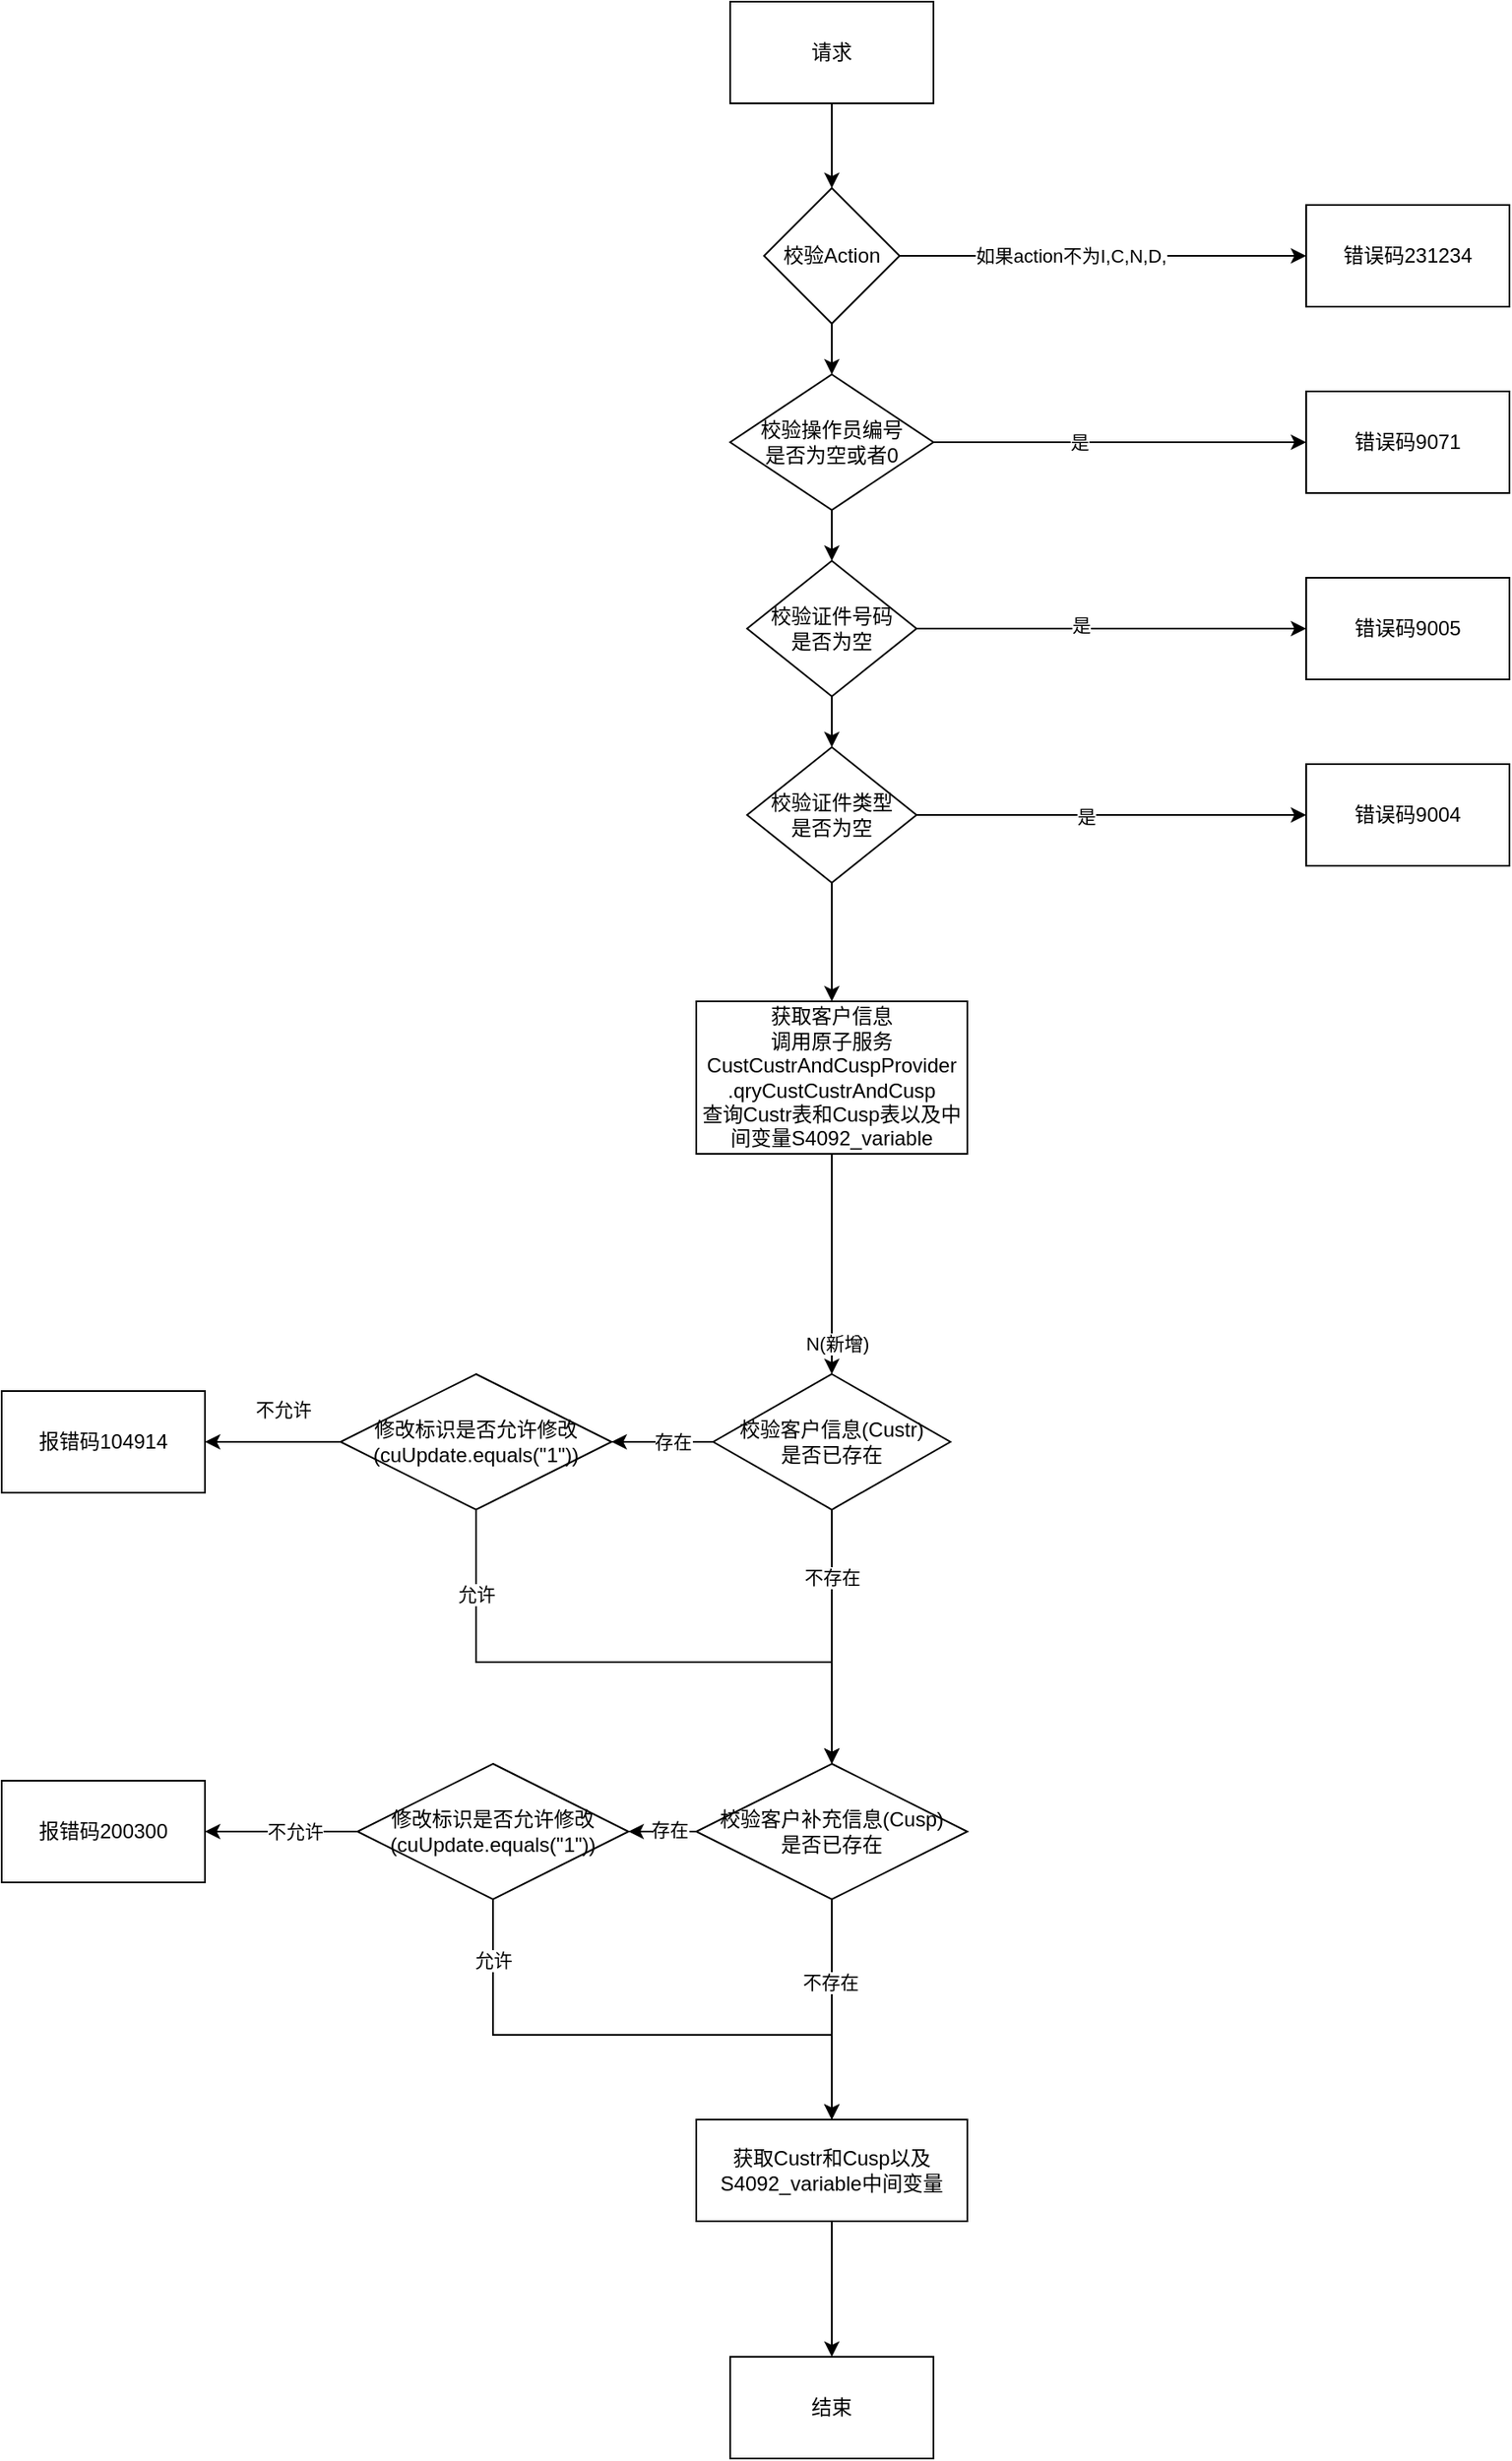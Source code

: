 <mxfile version="16.6.1" type="github">
  <diagram id="USw9YlN6H2DTI4OtzYi6" name="Page-1">
    <mxGraphModel dx="2324" dy="1971" grid="1" gridSize="10" guides="1" tooltips="1" connect="1" arrows="1" fold="1" page="1" pageScale="1" pageWidth="827" pageHeight="1169" math="0" shadow="0">
      <root>
        <mxCell id="0" />
        <mxCell id="1" parent="0" />
        <mxCell id="pCyCJcwnn4zbdovEQf1H-3" value="" style="edgeStyle=orthogonalEdgeStyle;rounded=0;orthogonalLoop=1;jettySize=auto;html=1;" parent="1" source="pCyCJcwnn4zbdovEQf1H-1" target="pCyCJcwnn4zbdovEQf1H-2" edge="1">
          <mxGeometry relative="1" as="geometry" />
        </mxCell>
        <mxCell id="pCyCJcwnn4zbdovEQf1H-1" value="请求" style="rounded=0;whiteSpace=wrap;html=1;" parent="1" vertex="1">
          <mxGeometry x="340" y="-320" width="120" height="60" as="geometry" />
        </mxCell>
        <mxCell id="pCyCJcwnn4zbdovEQf1H-8" value="" style="edgeStyle=orthogonalEdgeStyle;rounded=0;orthogonalLoop=1;jettySize=auto;html=1;" parent="1" source="pCyCJcwnn4zbdovEQf1H-2" target="pCyCJcwnn4zbdovEQf1H-7" edge="1">
          <mxGeometry relative="1" as="geometry" />
        </mxCell>
        <mxCell id="pCyCJcwnn4zbdovEQf1H-9" value="如果action不为I,C,N,D," style="edgeLabel;html=1;align=center;verticalAlign=middle;resizable=0;points=[];" parent="pCyCJcwnn4zbdovEQf1H-8" vertex="1" connectable="0">
          <mxGeometry x="-0.16" relative="1" as="geometry">
            <mxPoint as="offset" />
          </mxGeometry>
        </mxCell>
        <mxCell id="pCyCJcwnn4zbdovEQf1H-45" style="edgeStyle=orthogonalEdgeStyle;rounded=0;orthogonalLoop=1;jettySize=auto;html=1;entryX=0.5;entryY=0;entryDx=0;entryDy=0;" parent="1" source="pCyCJcwnn4zbdovEQf1H-2" target="pCyCJcwnn4zbdovEQf1H-22" edge="1">
          <mxGeometry relative="1" as="geometry" />
        </mxCell>
        <mxCell id="pCyCJcwnn4zbdovEQf1H-2" value="校验Action" style="rhombus;whiteSpace=wrap;html=1;rounded=0;" parent="1" vertex="1">
          <mxGeometry x="360" y="-210" width="80" height="80" as="geometry" />
        </mxCell>
        <mxCell id="pCyCJcwnn4zbdovEQf1H-50" style="edgeStyle=orthogonalEdgeStyle;rounded=0;orthogonalLoop=1;jettySize=auto;html=1;entryX=0.5;entryY=0;entryDx=0;entryDy=0;exitX=0.5;exitY=1;exitDx=0;exitDy=0;" parent="1" source="pCyCJcwnn4zbdovEQf1H-6" target="pCyCJcwnn4zbdovEQf1H-20" edge="1">
          <mxGeometry relative="1" as="geometry" />
        </mxCell>
        <mxCell id="pCyCJcwnn4zbdovEQf1H-58" value="N(新增)" style="edgeLabel;html=1;align=center;verticalAlign=middle;resizable=0;points=[];" parent="pCyCJcwnn4zbdovEQf1H-50" vertex="1" connectable="0">
          <mxGeometry x="0.712" y="3" relative="1" as="geometry">
            <mxPoint as="offset" />
          </mxGeometry>
        </mxCell>
        <mxCell id="pCyCJcwnn4zbdovEQf1H-6" value="获取客户信息&lt;br&gt;调用原子服务CustCustrAndCuspProvider&lt;br&gt;.qryCustCustrAndCusp&lt;br&gt;查询Custr表和Cusp表以及中间变量S4092_variable" style="rounded=0;whiteSpace=wrap;html=1;" parent="1" vertex="1">
          <mxGeometry x="320" y="270" width="160" height="90" as="geometry" />
        </mxCell>
        <mxCell id="pCyCJcwnn4zbdovEQf1H-7" value="错误码231234" style="whiteSpace=wrap;html=1;rounded=0;" parent="1" vertex="1">
          <mxGeometry x="680" y="-200" width="120" height="60" as="geometry" />
        </mxCell>
        <mxCell id="pCyCJcwnn4zbdovEQf1H-60" value="" style="edgeStyle=orthogonalEdgeStyle;rounded=0;orthogonalLoop=1;jettySize=auto;html=1;entryX=0.5;entryY=0;entryDx=0;entryDy=0;" parent="1" source="pCyCJcwnn4zbdovEQf1H-20" target="pCyCJcwnn4zbdovEQf1H-65" edge="1">
          <mxGeometry relative="1" as="geometry">
            <mxPoint x="180" y="740" as="targetPoint" />
          </mxGeometry>
        </mxCell>
        <mxCell id="pCyCJcwnn4zbdovEQf1H-61" value="不存在" style="edgeLabel;html=1;align=center;verticalAlign=middle;resizable=0;points=[];" parent="pCyCJcwnn4zbdovEQf1H-60" vertex="1" connectable="0">
          <mxGeometry x="-0.222" y="1" relative="1" as="geometry">
            <mxPoint x="-1" y="-19" as="offset" />
          </mxGeometry>
        </mxCell>
        <mxCell id="pCyCJcwnn4zbdovEQf1H-63" value="" style="edgeStyle=orthogonalEdgeStyle;rounded=0;orthogonalLoop=1;jettySize=auto;html=1;startArrow=none;" parent="1" source="pCyCJcwnn4zbdovEQf1H-75" target="pCyCJcwnn4zbdovEQf1H-62" edge="1">
          <mxGeometry relative="1" as="geometry" />
        </mxCell>
        <mxCell id="pCyCJcwnn4zbdovEQf1H-79" value="不允许" style="edgeLabel;html=1;align=center;verticalAlign=middle;resizable=0;points=[];" parent="pCyCJcwnn4zbdovEQf1H-63" vertex="1" connectable="0">
          <mxGeometry x="-0.222" y="-3" relative="1" as="geometry">
            <mxPoint x="-3" y="-16" as="offset" />
          </mxGeometry>
        </mxCell>
        <mxCell id="pCyCJcwnn4zbdovEQf1H-83" style="edgeStyle=orthogonalEdgeStyle;rounded=0;orthogonalLoop=1;jettySize=auto;html=1;entryX=1;entryY=0.5;entryDx=0;entryDy=0;" parent="1" source="pCyCJcwnn4zbdovEQf1H-20" target="pCyCJcwnn4zbdovEQf1H-75" edge="1">
          <mxGeometry relative="1" as="geometry">
            <Array as="points" />
          </mxGeometry>
        </mxCell>
        <mxCell id="pCyCJcwnn4zbdovEQf1H-84" value="存在" style="edgeLabel;html=1;align=center;verticalAlign=middle;resizable=0;points=[];" parent="pCyCJcwnn4zbdovEQf1H-83" vertex="1" connectable="0">
          <mxGeometry x="-0.2" y="-1" relative="1" as="geometry">
            <mxPoint y="1" as="offset" />
          </mxGeometry>
        </mxCell>
        <mxCell id="pCyCJcwnn4zbdovEQf1H-20" value="校验客户信息(Custr)&lt;br&gt;是否已存在" style="rhombus;whiteSpace=wrap;html=1;" parent="1" vertex="1">
          <mxGeometry x="330" y="490" width="140" height="80" as="geometry" />
        </mxCell>
        <mxCell id="pCyCJcwnn4zbdovEQf1H-37" value="" style="edgeStyle=orthogonalEdgeStyle;rounded=0;orthogonalLoop=1;jettySize=auto;html=1;" parent="1" source="pCyCJcwnn4zbdovEQf1H-22" target="pCyCJcwnn4zbdovEQf1H-36" edge="1">
          <mxGeometry relative="1" as="geometry" />
        </mxCell>
        <mxCell id="pCyCJcwnn4zbdovEQf1H-42" value="是" style="edgeLabel;html=1;align=center;verticalAlign=middle;resizable=0;points=[];" parent="pCyCJcwnn4zbdovEQf1H-37" vertex="1" connectable="0">
          <mxGeometry x="-0.218" relative="1" as="geometry">
            <mxPoint as="offset" />
          </mxGeometry>
        </mxCell>
        <mxCell id="pCyCJcwnn4zbdovEQf1H-46" value="" style="edgeStyle=orthogonalEdgeStyle;rounded=0;orthogonalLoop=1;jettySize=auto;html=1;" parent="1" source="pCyCJcwnn4zbdovEQf1H-22" target="pCyCJcwnn4zbdovEQf1H-30" edge="1">
          <mxGeometry relative="1" as="geometry" />
        </mxCell>
        <mxCell id="pCyCJcwnn4zbdovEQf1H-22" value="校验操作员编号&lt;br&gt;是否为空或者0" style="rhombus;whiteSpace=wrap;html=1;" parent="1" vertex="1">
          <mxGeometry x="340" y="-100" width="120" height="80" as="geometry" />
        </mxCell>
        <mxCell id="pCyCJcwnn4zbdovEQf1H-39" value="" style="edgeStyle=orthogonalEdgeStyle;rounded=0;orthogonalLoop=1;jettySize=auto;html=1;" parent="1" source="pCyCJcwnn4zbdovEQf1H-30" target="pCyCJcwnn4zbdovEQf1H-38" edge="1">
          <mxGeometry relative="1" as="geometry" />
        </mxCell>
        <mxCell id="pCyCJcwnn4zbdovEQf1H-43" value="是" style="edgeLabel;html=1;align=center;verticalAlign=middle;resizable=0;points=[];" parent="pCyCJcwnn4zbdovEQf1H-39" vertex="1" connectable="0">
          <mxGeometry x="-0.157" y="2" relative="1" as="geometry">
            <mxPoint as="offset" />
          </mxGeometry>
        </mxCell>
        <mxCell id="pCyCJcwnn4zbdovEQf1H-47" value="" style="edgeStyle=orthogonalEdgeStyle;rounded=0;orthogonalLoop=1;jettySize=auto;html=1;" parent="1" source="pCyCJcwnn4zbdovEQf1H-30" target="pCyCJcwnn4zbdovEQf1H-33" edge="1">
          <mxGeometry relative="1" as="geometry" />
        </mxCell>
        <mxCell id="pCyCJcwnn4zbdovEQf1H-30" value="校验证件号码&lt;br&gt;是否为空" style="rhombus;whiteSpace=wrap;html=1;" parent="1" vertex="1">
          <mxGeometry x="350" y="10" width="100" height="80" as="geometry" />
        </mxCell>
        <mxCell id="pCyCJcwnn4zbdovEQf1H-41" value="" style="edgeStyle=orthogonalEdgeStyle;rounded=0;orthogonalLoop=1;jettySize=auto;html=1;" parent="1" source="pCyCJcwnn4zbdovEQf1H-33" target="pCyCJcwnn4zbdovEQf1H-40" edge="1">
          <mxGeometry relative="1" as="geometry" />
        </mxCell>
        <mxCell id="pCyCJcwnn4zbdovEQf1H-44" value="是" style="edgeLabel;html=1;align=center;verticalAlign=middle;resizable=0;points=[];" parent="pCyCJcwnn4zbdovEQf1H-41" vertex="1" connectable="0">
          <mxGeometry x="-0.13" y="-1" relative="1" as="geometry">
            <mxPoint as="offset" />
          </mxGeometry>
        </mxCell>
        <mxCell id="pCyCJcwnn4zbdovEQf1H-48" value="" style="edgeStyle=orthogonalEdgeStyle;rounded=0;orthogonalLoop=1;jettySize=auto;html=1;" parent="1" source="pCyCJcwnn4zbdovEQf1H-33" target="pCyCJcwnn4zbdovEQf1H-6" edge="1">
          <mxGeometry relative="1" as="geometry" />
        </mxCell>
        <mxCell id="pCyCJcwnn4zbdovEQf1H-33" value="校验证件类型&lt;br&gt;是否为空" style="rhombus;whiteSpace=wrap;html=1;" parent="1" vertex="1">
          <mxGeometry x="350" y="120" width="100" height="80" as="geometry" />
        </mxCell>
        <mxCell id="pCyCJcwnn4zbdovEQf1H-36" value="错误码9071" style="whiteSpace=wrap;html=1;" parent="1" vertex="1">
          <mxGeometry x="680" y="-90" width="120" height="60" as="geometry" />
        </mxCell>
        <mxCell id="pCyCJcwnn4zbdovEQf1H-38" value="错误码9005" style="whiteSpace=wrap;html=1;" parent="1" vertex="1">
          <mxGeometry x="680" y="20" width="120" height="60" as="geometry" />
        </mxCell>
        <mxCell id="pCyCJcwnn4zbdovEQf1H-40" value="错误码9004" style="whiteSpace=wrap;html=1;" parent="1" vertex="1">
          <mxGeometry x="680" y="130" width="120" height="60" as="geometry" />
        </mxCell>
        <mxCell id="pCyCJcwnn4zbdovEQf1H-62" value="报错码104914" style="whiteSpace=wrap;html=1;" parent="1" vertex="1">
          <mxGeometry x="-90" y="500" width="120" height="60" as="geometry" />
        </mxCell>
        <mxCell id="pCyCJcwnn4zbdovEQf1H-66" style="edgeStyle=orthogonalEdgeStyle;rounded=0;orthogonalLoop=1;jettySize=auto;html=1;entryX=0.5;entryY=0;entryDx=0;entryDy=0;" parent="1" source="pCyCJcwnn4zbdovEQf1H-65" target="cp4JoYyO50ZrRKPJrlft-1" edge="1">
          <mxGeometry relative="1" as="geometry">
            <mxPoint x="400" y="950" as="targetPoint" />
            <Array as="points" />
          </mxGeometry>
        </mxCell>
        <mxCell id="pCyCJcwnn4zbdovEQf1H-68" value="不存在" style="edgeLabel;html=1;align=center;verticalAlign=middle;resizable=0;points=[];" parent="pCyCJcwnn4zbdovEQf1H-66" vertex="1" connectable="0">
          <mxGeometry x="-0.25" y="-1" relative="1" as="geometry">
            <mxPoint as="offset" />
          </mxGeometry>
        </mxCell>
        <mxCell id="pCyCJcwnn4zbdovEQf1H-70" value="" style="edgeStyle=orthogonalEdgeStyle;rounded=0;orthogonalLoop=1;jettySize=auto;html=1;entryX=1;entryY=0.5;entryDx=0;entryDy=0;" parent="1" source="pCyCJcwnn4zbdovEQf1H-65" target="pCyCJcwnn4zbdovEQf1H-89" edge="1">
          <mxGeometry relative="1" as="geometry">
            <mxPoint x="30" y="650" as="targetPoint" />
            <Array as="points" />
          </mxGeometry>
        </mxCell>
        <mxCell id="pCyCJcwnn4zbdovEQf1H-73" value="存在" style="edgeLabel;html=1;align=center;verticalAlign=middle;resizable=0;points=[];" parent="pCyCJcwnn4zbdovEQf1H-70" vertex="1" connectable="0">
          <mxGeometry x="-0.2" y="-1" relative="1" as="geometry">
            <mxPoint as="offset" />
          </mxGeometry>
        </mxCell>
        <mxCell id="pCyCJcwnn4zbdovEQf1H-65" value="&lt;span&gt;校验客户补充信息(Cusp)&lt;/span&gt;&lt;br&gt;&lt;span&gt;是否已存在&lt;/span&gt;" style="rhombus;whiteSpace=wrap;html=1;" parent="1" vertex="1">
          <mxGeometry x="320" y="720" width="160" height="80" as="geometry" />
        </mxCell>
        <mxCell id="pCyCJcwnn4zbdovEQf1H-69" value="报错码200300" style="whiteSpace=wrap;html=1;" parent="1" vertex="1">
          <mxGeometry x="-90" y="730" width="120" height="60" as="geometry" />
        </mxCell>
        <mxCell id="pCyCJcwnn4zbdovEQf1H-85" style="edgeStyle=orthogonalEdgeStyle;rounded=0;orthogonalLoop=1;jettySize=auto;html=1;entryX=1;entryY=0.5;entryDx=0;entryDy=0;exitX=0;exitY=0.5;exitDx=0;exitDy=0;" parent="1" source="pCyCJcwnn4zbdovEQf1H-89" target="pCyCJcwnn4zbdovEQf1H-69" edge="1">
          <mxGeometry relative="1" as="geometry">
            <Array as="points" />
          </mxGeometry>
        </mxCell>
        <mxCell id="pCyCJcwnn4zbdovEQf1H-87" value="不允许" style="edgeLabel;html=1;align=center;verticalAlign=middle;resizable=0;points=[];" parent="pCyCJcwnn4zbdovEQf1H-85" vertex="1" connectable="0">
          <mxGeometry x="-0.167" y="1" relative="1" as="geometry">
            <mxPoint y="-1" as="offset" />
          </mxGeometry>
        </mxCell>
        <mxCell id="pCyCJcwnn4zbdovEQf1H-90" style="edgeStyle=orthogonalEdgeStyle;rounded=0;orthogonalLoop=1;jettySize=auto;html=1;" parent="1" source="pCyCJcwnn4zbdovEQf1H-75" edge="1">
          <mxGeometry relative="1" as="geometry">
            <mxPoint x="400" y="720" as="targetPoint" />
            <Array as="points">
              <mxPoint x="190" y="660" />
              <mxPoint x="400" y="660" />
            </Array>
          </mxGeometry>
        </mxCell>
        <mxCell id="pCyCJcwnn4zbdovEQf1H-91" value="允许" style="edgeLabel;html=1;align=center;verticalAlign=middle;resizable=0;points=[];" parent="pCyCJcwnn4zbdovEQf1H-90" vertex="1" connectable="0">
          <mxGeometry x="-0.438" y="-1" relative="1" as="geometry">
            <mxPoint x="-11" y="-41" as="offset" />
          </mxGeometry>
        </mxCell>
        <mxCell id="pCyCJcwnn4zbdovEQf1H-75" value="修改标识是否允许修改&lt;br&gt;(cuUpdate.equals(&quot;1&quot;))" style="rhombus;whiteSpace=wrap;html=1;" parent="1" vertex="1">
          <mxGeometry x="110" y="490" width="160" height="80" as="geometry" />
        </mxCell>
        <mxCell id="pCyCJcwnn4zbdovEQf1H-92" style="edgeStyle=orthogonalEdgeStyle;rounded=0;orthogonalLoop=1;jettySize=auto;html=1;entryX=0.5;entryY=0;entryDx=0;entryDy=0;" parent="1" source="pCyCJcwnn4zbdovEQf1H-89" target="cp4JoYyO50ZrRKPJrlft-1" edge="1">
          <mxGeometry relative="1" as="geometry">
            <mxPoint x="400" y="950" as="targetPoint" />
            <Array as="points">
              <mxPoint x="200" y="880" />
              <mxPoint x="400" y="880" />
            </Array>
          </mxGeometry>
        </mxCell>
        <mxCell id="pCyCJcwnn4zbdovEQf1H-93" value="允许" style="edgeLabel;html=1;align=center;verticalAlign=middle;resizable=0;points=[];" parent="pCyCJcwnn4zbdovEQf1H-92" vertex="1" connectable="0">
          <mxGeometry x="-0.879" y="-2" relative="1" as="geometry">
            <mxPoint x="2" y="16" as="offset" />
          </mxGeometry>
        </mxCell>
        <mxCell id="pCyCJcwnn4zbdovEQf1H-89" value="修改标识是否允许修改&lt;br&gt;(cuUpdate.equals(&quot;1&quot;))" style="rhombus;whiteSpace=wrap;html=1;" parent="1" vertex="1">
          <mxGeometry x="120" y="720" width="160" height="80" as="geometry" />
        </mxCell>
        <mxCell id="cp4JoYyO50ZrRKPJrlft-3" value="" style="edgeStyle=orthogonalEdgeStyle;rounded=0;orthogonalLoop=1;jettySize=auto;html=1;" edge="1" parent="1" source="cp4JoYyO50ZrRKPJrlft-1" target="cp4JoYyO50ZrRKPJrlft-2">
          <mxGeometry relative="1" as="geometry" />
        </mxCell>
        <mxCell id="cp4JoYyO50ZrRKPJrlft-1" value="获取Custr和Cusp以及S4092_variable中间变量" style="rounded=0;whiteSpace=wrap;html=1;" vertex="1" parent="1">
          <mxGeometry x="320" y="930" width="160" height="60" as="geometry" />
        </mxCell>
        <mxCell id="cp4JoYyO50ZrRKPJrlft-2" value="结束" style="whiteSpace=wrap;html=1;rounded=0;" vertex="1" parent="1">
          <mxGeometry x="340" y="1070" width="120" height="60" as="geometry" />
        </mxCell>
      </root>
    </mxGraphModel>
  </diagram>
</mxfile>
